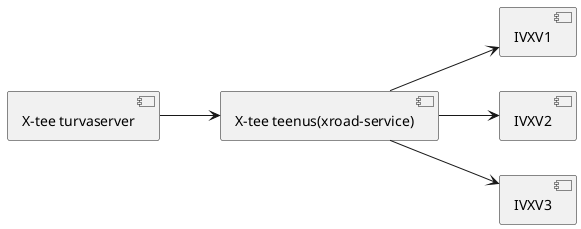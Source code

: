 @startuml

left to right direction

[X-tee teenus(xroad-service)] as xservice
[X-tee turvaserver] as xsec
[IVXV1] as ivxv1
[IVXV2] as ivxv2
[IVXV3] as ivxv3

xsec --> xservice
xservice--> ivxv1
xservice--> ivxv2
xservice--> ivxv3

@enduml
